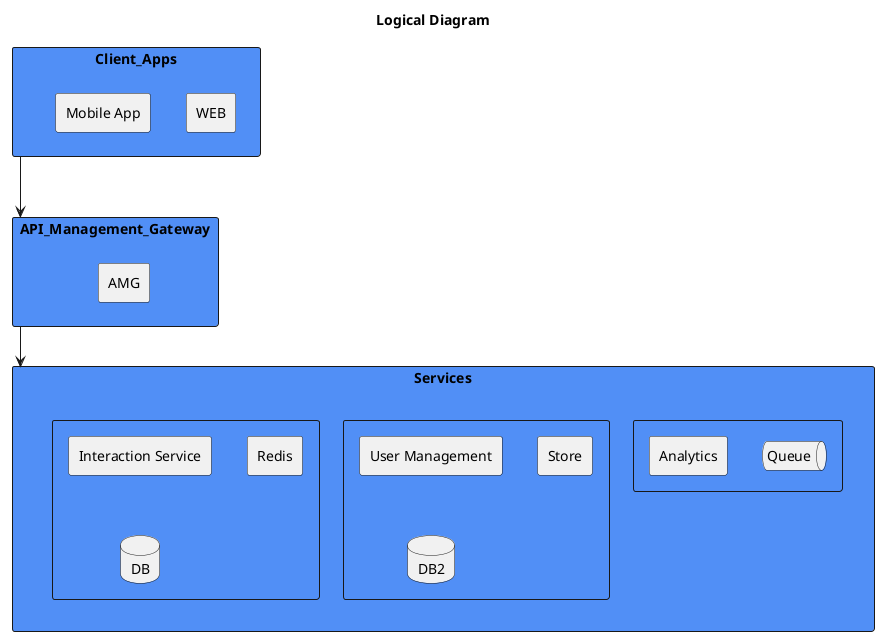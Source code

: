 @startuml
<style>
rectangle {
    BackGroundColor #518FF6
}
</style>

title Logical Diagram

rectangle Client_Apps{
 agent WEB
 agent "Mobile App"
}

rectangle API_Management_Gateway{
 agent AMG
}

rectangle Services {
    rectangle  {
    queue Queue
    agent Analytics
    }

    rectangle {
     agent "User Management"
     agent "Store"
     database "DB2"
    }

    rectangle {
     agent "Interaction Service"
     agent "Redis"
     database "DB"
    }
}

Client_Apps ---> API_Management_Gateway
API_Management_Gateway --> Services
@enduml